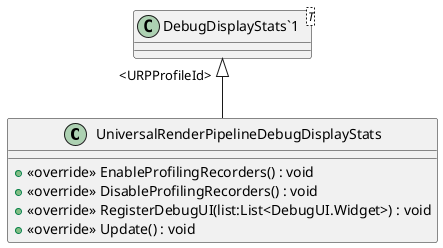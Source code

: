 @startuml
class UniversalRenderPipelineDebugDisplayStats {
    + <<override>> EnableProfilingRecorders() : void
    + <<override>> DisableProfilingRecorders() : void
    + <<override>> RegisterDebugUI(list:List<DebugUI.Widget>) : void
    + <<override>> Update() : void
}
class "DebugDisplayStats`1"<T> {
}
"DebugDisplayStats`1" "<URPProfileId>" <|-- UniversalRenderPipelineDebugDisplayStats
@enduml
